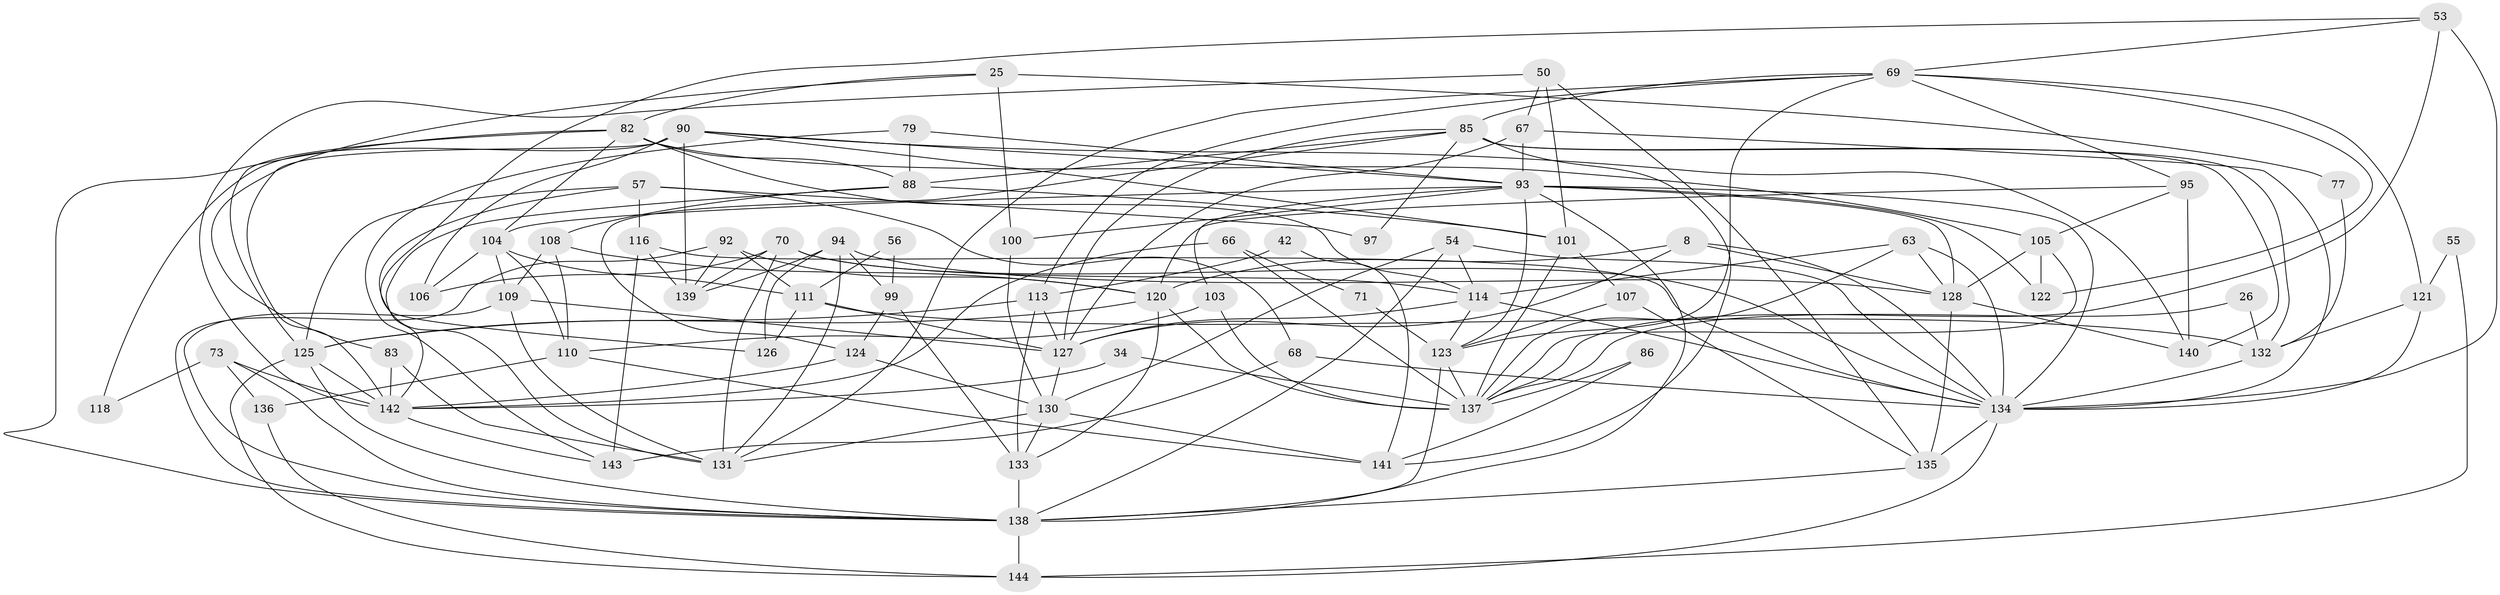 // original degree distribution, {2: 0.11805555555555555, 5: 0.16666666666666666, 3: 0.2847222222222222, 4: 0.2986111111111111, 7: 0.027777777777777776, 6: 0.08333333333333333, 10: 0.006944444444444444, 8: 0.006944444444444444, 9: 0.006944444444444444}
// Generated by graph-tools (version 1.1) at 2025/52/03/04/25 21:52:53]
// undirected, 72 vertices, 177 edges
graph export_dot {
graph [start="1"]
  node [color=gray90,style=filled];
  8;
  25;
  26;
  34;
  42;
  50 [super="+40"];
  53;
  54 [super="+16"];
  55;
  56;
  57 [super="+20"];
  63;
  66;
  67 [super="+52"];
  68 [super="+30"];
  69 [super="+21+59"];
  70 [super="+27"];
  71;
  73;
  77;
  79 [super="+46"];
  82 [super="+17+78"];
  83 [super="+60"];
  85 [super="+64"];
  86;
  88 [super="+58"];
  90 [super="+6+89"];
  92;
  93 [super="+65"];
  94;
  95;
  97;
  99;
  100 [super="+39"];
  101;
  103 [super="+43"];
  104 [super="+10"];
  105;
  106 [super="+84"];
  107;
  108;
  109 [super="+76"];
  110 [super="+18"];
  111 [super="+61"];
  113;
  114 [super="+41"];
  116;
  118;
  120 [super="+112"];
  121 [super="+3"];
  122;
  123 [super="+80"];
  124;
  125;
  126;
  127 [super="+96"];
  128 [super="+35+33"];
  130 [super="+36+72"];
  131 [super="+49+29"];
  132 [super="+47"];
  133 [super="+74"];
  134 [super="+19+102+117"];
  135 [super="+98"];
  136 [super="+23"];
  137 [super="+129+38"];
  138 [super="+37+87+15+115"];
  139 [super="+91+48"];
  140;
  141;
  142 [super="+81"];
  143;
  144 [super="+119"];
  8 -- 128 [weight=2];
  8 -- 127;
  8 -- 120 [weight=2];
  8 -- 134 [weight=2];
  25 -- 100 [weight=2];
  25 -- 77;
  25 -- 83;
  25 -- 82;
  26 -- 137 [weight=2];
  26 -- 132;
  34 -- 142;
  34 -- 137;
  42 -- 141;
  42 -- 113;
  50 -- 135;
  50 -- 101;
  50 -- 142;
  50 -- 67;
  53 -- 126;
  53 -- 137;
  53 -- 134 [weight=2];
  53 -- 69;
  54 -- 130 [weight=2];
  54 -- 114 [weight=2];
  54 -- 134;
  54 -- 138;
  55 -- 144;
  55 -- 121;
  56 -- 99;
  56 -- 111;
  57 -- 131;
  57 -- 97;
  57 -- 116;
  57 -- 125;
  57 -- 68;
  63 -- 114;
  63 -- 128;
  63 -- 137;
  63 -- 134;
  66 -- 71;
  66 -- 137 [weight=2];
  66 -- 142;
  67 -- 127 [weight=3];
  67 -- 134;
  67 -- 93;
  68 -- 143 [weight=2];
  68 -- 134;
  69 -- 122;
  69 -- 95;
  69 -- 113;
  69 -- 121 [weight=2];
  69 -- 85;
  69 -- 123 [weight=2];
  69 -- 131;
  70 -- 114;
  70 -- 106;
  70 -- 134;
  70 -- 131;
  70 -- 139;
  71 -- 123;
  73 -- 118;
  73 -- 136;
  73 -- 142;
  73 -- 138;
  77 -- 132;
  79 -- 143;
  79 -- 93 [weight=2];
  79 -- 88;
  82 -- 105;
  82 -- 104;
  82 -- 125;
  82 -- 88;
  82 -- 114;
  82 -- 138;
  83 -- 131 [weight=2];
  83 -- 142;
  85 -- 132 [weight=2];
  85 -- 97;
  85 -- 140;
  85 -- 141;
  85 -- 124;
  85 -- 127;
  85 -- 88;
  86 -- 137;
  86 -- 141;
  88 -- 108;
  88 -- 142;
  88 -- 101;
  90 -- 93;
  90 -- 106;
  90 -- 101;
  90 -- 118;
  90 -- 140;
  90 -- 142 [weight=2];
  90 -- 139;
  92 -- 139;
  92 -- 111;
  92 -- 120;
  92 -- 138;
  93 -- 128 [weight=2];
  93 -- 134 [weight=2];
  93 -- 100;
  93 -- 103;
  93 -- 104;
  93 -- 122;
  93 -- 123;
  93 -- 138;
  94 -- 128;
  94 -- 99;
  94 -- 126;
  94 -- 131;
  94 -- 139;
  95 -- 140;
  95 -- 105;
  95 -- 120;
  99 -- 124;
  99 -- 133;
  100 -- 130;
  101 -- 107;
  101 -- 137;
  103 -- 110;
  103 -- 137 [weight=2];
  104 -- 106 [weight=2];
  104 -- 111;
  104 -- 110;
  104 -- 109;
  105 -- 122;
  105 -- 137;
  105 -- 128;
  107 -- 135;
  107 -- 123;
  108 -- 120;
  108 -- 110;
  108 -- 109;
  109 -- 131;
  109 -- 138 [weight=2];
  109 -- 127;
  110 -- 141;
  110 -- 136 [weight=2];
  111 -- 126;
  111 -- 132 [weight=2];
  111 -- 127;
  113 -- 125;
  113 -- 127;
  113 -- 133;
  114 -- 127 [weight=2];
  114 -- 134;
  114 -- 123;
  116 -- 139;
  116 -- 143;
  116 -- 134;
  120 -- 125;
  120 -- 137 [weight=2];
  120 -- 133;
  121 -- 132;
  121 -- 134;
  123 -- 137 [weight=2];
  123 -- 138 [weight=3];
  124 -- 130;
  124 -- 142;
  125 -- 142 [weight=2];
  125 -- 144 [weight=2];
  125 -- 138;
  127 -- 130;
  128 -- 140;
  128 -- 135;
  130 -- 133;
  130 -- 141 [weight=2];
  130 -- 131 [weight=2];
  132 -- 134;
  133 -- 138;
  134 -- 144;
  134 -- 135 [weight=2];
  135 -- 138 [weight=2];
  136 -- 144;
  138 -- 144 [weight=3];
  142 -- 143;
}
